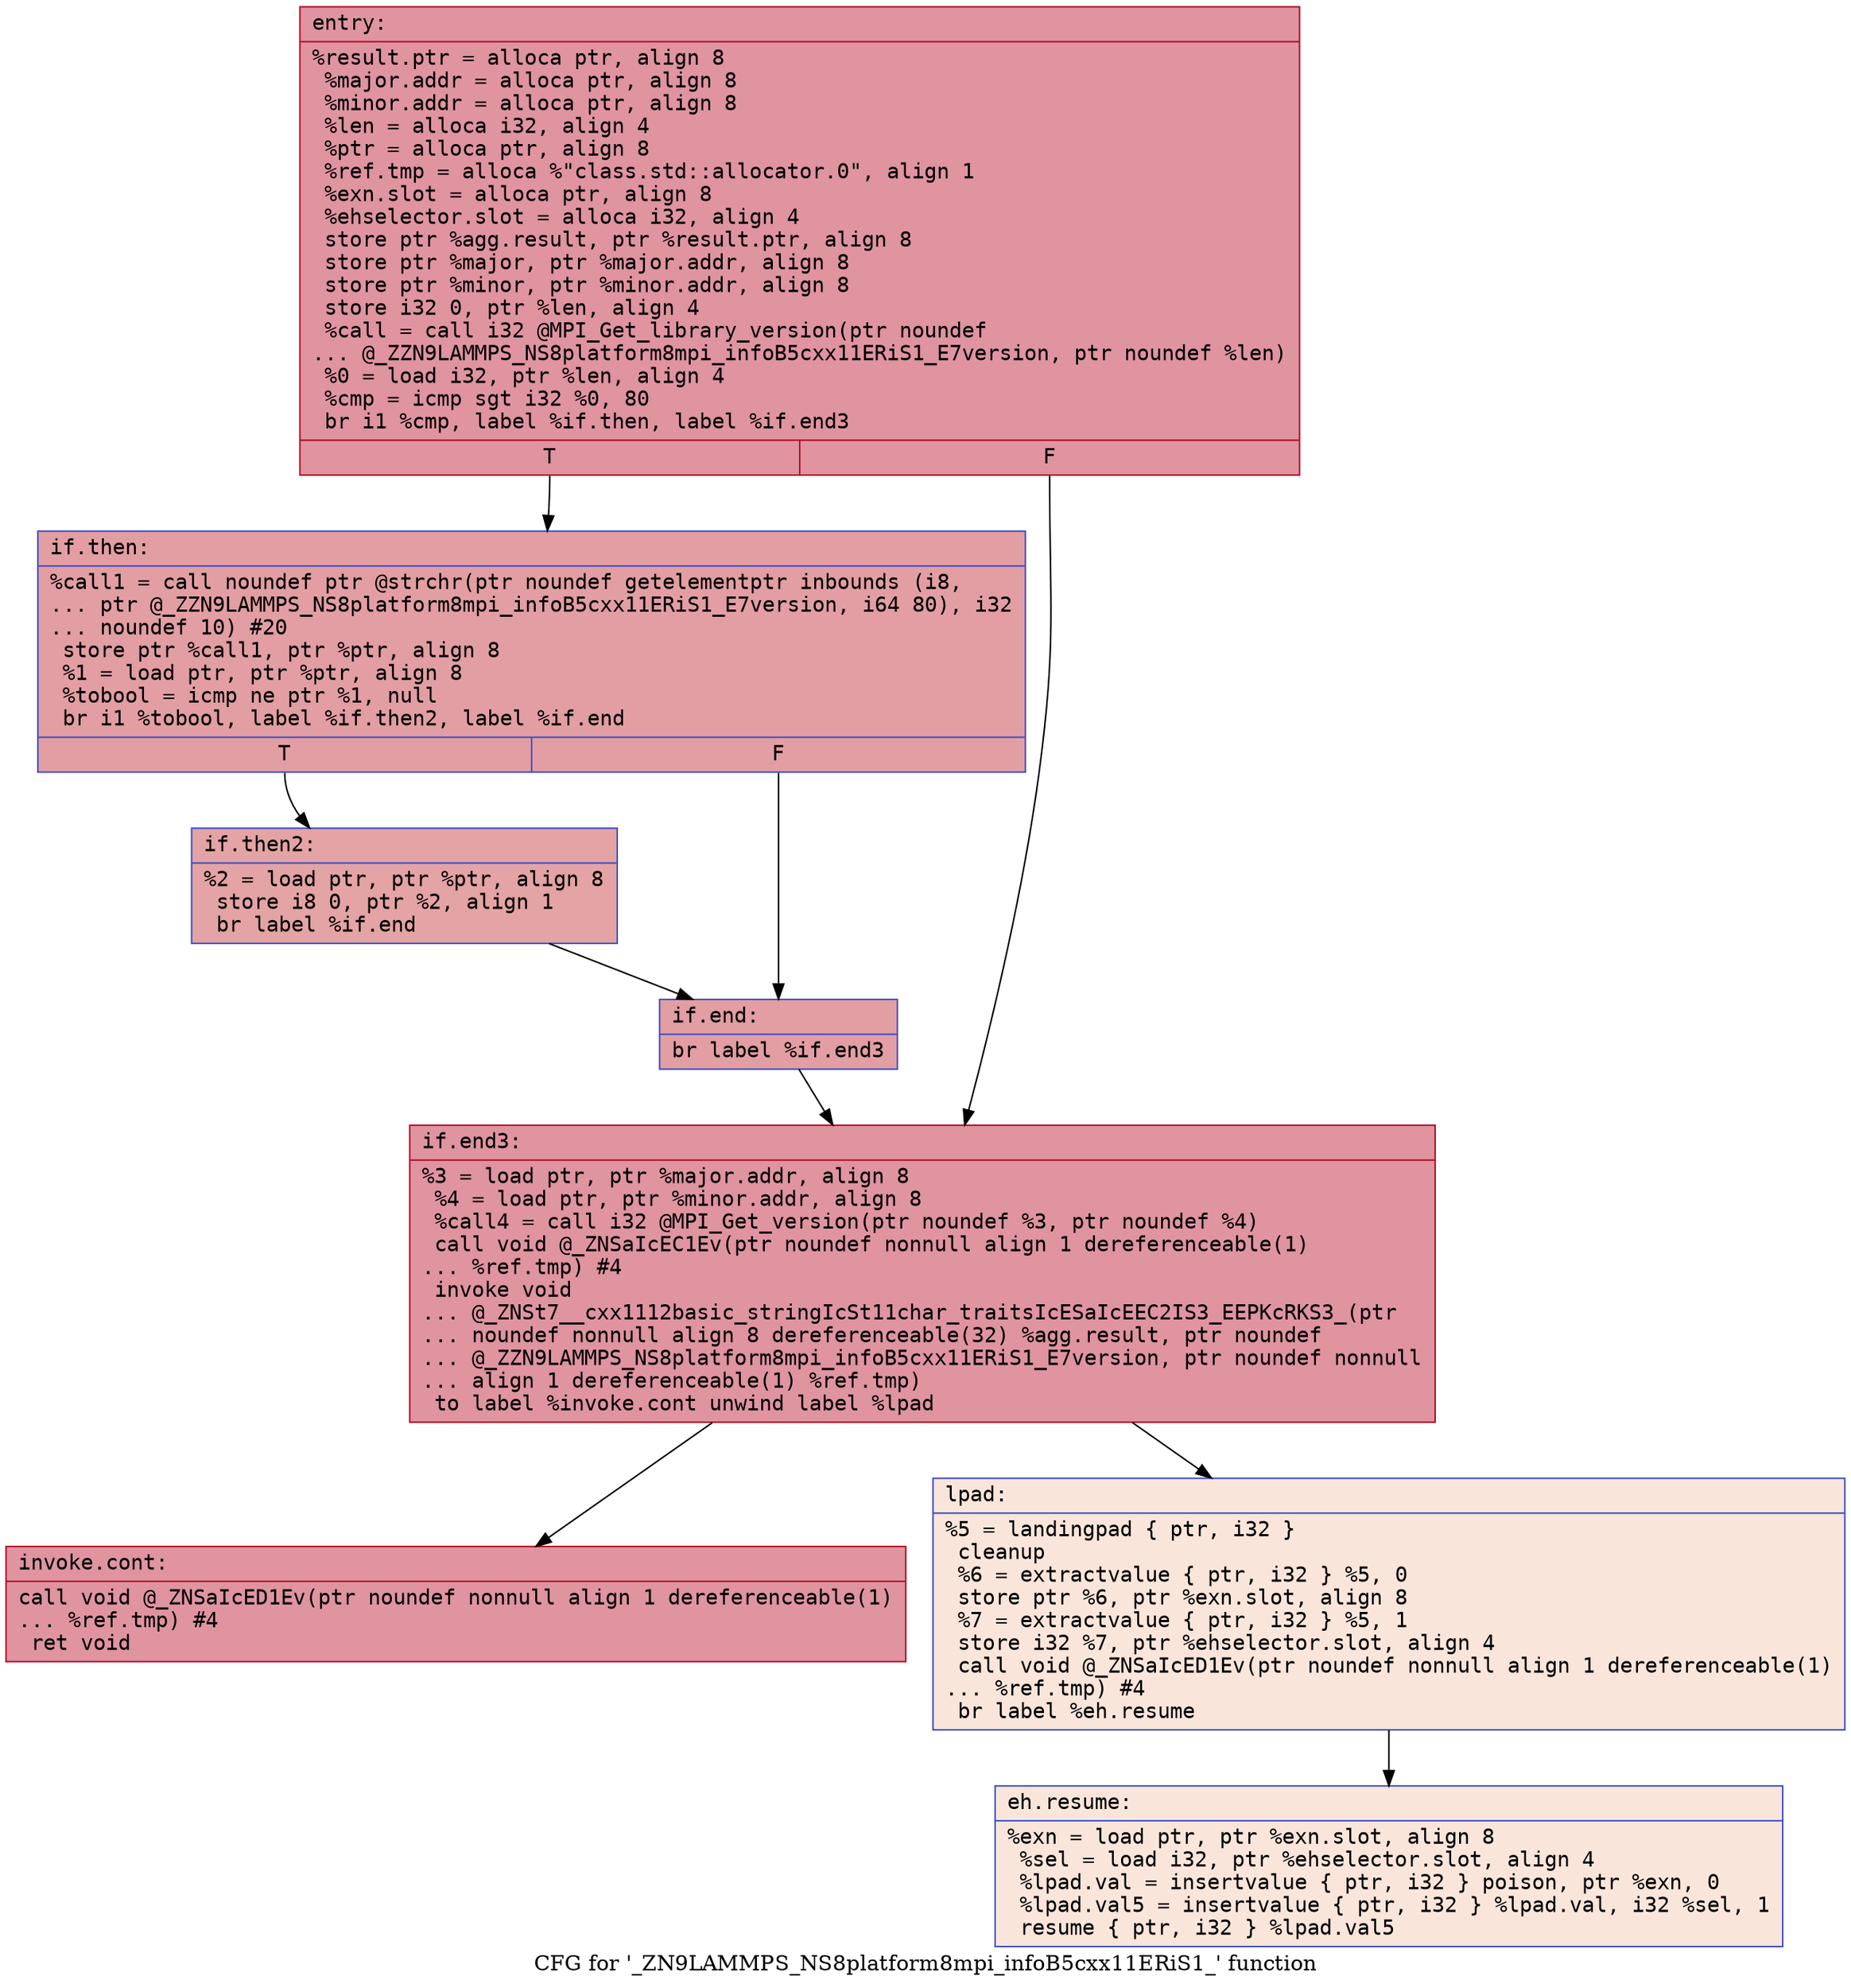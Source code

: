 digraph "CFG for '_ZN9LAMMPS_NS8platform8mpi_infoB5cxx11ERiS1_' function" {
	label="CFG for '_ZN9LAMMPS_NS8platform8mpi_infoB5cxx11ERiS1_' function";

	Node0x5651cd7b0b80 [shape=record,color="#b70d28ff", style=filled, fillcolor="#b70d2870" fontname="Courier",label="{entry:\l|  %result.ptr = alloca ptr, align 8\l  %major.addr = alloca ptr, align 8\l  %minor.addr = alloca ptr, align 8\l  %len = alloca i32, align 4\l  %ptr = alloca ptr, align 8\l  %ref.tmp = alloca %\"class.std::allocator.0\", align 1\l  %exn.slot = alloca ptr, align 8\l  %ehselector.slot = alloca i32, align 4\l  store ptr %agg.result, ptr %result.ptr, align 8\l  store ptr %major, ptr %major.addr, align 8\l  store ptr %minor, ptr %minor.addr, align 8\l  store i32 0, ptr %len, align 4\l  %call = call i32 @MPI_Get_library_version(ptr noundef\l... @_ZZN9LAMMPS_NS8platform8mpi_infoB5cxx11ERiS1_E7version, ptr noundef %len)\l  %0 = load i32, ptr %len, align 4\l  %cmp = icmp sgt i32 %0, 80\l  br i1 %cmp, label %if.then, label %if.end3\l|{<s0>T|<s1>F}}"];
	Node0x5651cd7b0b80:s0 -> Node0x5651cd7b1880[tooltip="entry -> if.then\nProbability 50.00%" ];
	Node0x5651cd7b0b80:s1 -> Node0x5651cd7b1950[tooltip="entry -> if.end3\nProbability 50.00%" ];
	Node0x5651cd7b1880 [shape=record,color="#3d50c3ff", style=filled, fillcolor="#be242e70" fontname="Courier",label="{if.then:\l|  %call1 = call noundef ptr @strchr(ptr noundef getelementptr inbounds (i8,\l... ptr @_ZZN9LAMMPS_NS8platform8mpi_infoB5cxx11ERiS1_E7version, i64 80), i32\l... noundef 10) #20\l  store ptr %call1, ptr %ptr, align 8\l  %1 = load ptr, ptr %ptr, align 8\l  %tobool = icmp ne ptr %1, null\l  br i1 %tobool, label %if.then2, label %if.end\l|{<s0>T|<s1>F}}"];
	Node0x5651cd7b1880:s0 -> Node0x5651cd7b2150[tooltip="if.then -> if.then2\nProbability 62.50%" ];
	Node0x5651cd7b1880:s1 -> Node0x5651cd7b2230[tooltip="if.then -> if.end\nProbability 37.50%" ];
	Node0x5651cd7b2150 [shape=record,color="#3d50c3ff", style=filled, fillcolor="#c32e3170" fontname="Courier",label="{if.then2:\l|  %2 = load ptr, ptr %ptr, align 8\l  store i8 0, ptr %2, align 1\l  br label %if.end\l}"];
	Node0x5651cd7b2150 -> Node0x5651cd7b2230[tooltip="if.then2 -> if.end\nProbability 100.00%" ];
	Node0x5651cd7b2230 [shape=record,color="#3d50c3ff", style=filled, fillcolor="#be242e70" fontname="Courier",label="{if.end:\l|  br label %if.end3\l}"];
	Node0x5651cd7b2230 -> Node0x5651cd7b1950[tooltip="if.end -> if.end3\nProbability 100.00%" ];
	Node0x5651cd7b1950 [shape=record,color="#b70d28ff", style=filled, fillcolor="#b70d2870" fontname="Courier",label="{if.end3:\l|  %3 = load ptr, ptr %major.addr, align 8\l  %4 = load ptr, ptr %minor.addr, align 8\l  %call4 = call i32 @MPI_Get_version(ptr noundef %3, ptr noundef %4)\l  call void @_ZNSaIcEC1Ev(ptr noundef nonnull align 1 dereferenceable(1)\l... %ref.tmp) #4\l  invoke void\l... @_ZNSt7__cxx1112basic_stringIcSt11char_traitsIcESaIcEEC2IS3_EEPKcRKS3_(ptr\l... noundef nonnull align 8 dereferenceable(32) %agg.result, ptr noundef\l... @_ZZN9LAMMPS_NS8platform8mpi_infoB5cxx11ERiS1_E7version, ptr noundef nonnull\l... align 1 dereferenceable(1) %ref.tmp)\l          to label %invoke.cont unwind label %lpad\l}"];
	Node0x5651cd7b1950 -> Node0x5651cd7b2a10[tooltip="if.end3 -> invoke.cont\nProbability 100.00%" ];
	Node0x5651cd7b1950 -> Node0x5651cd7b2a90[tooltip="if.end3 -> lpad\nProbability 0.00%" ];
	Node0x5651cd7b2a10 [shape=record,color="#b70d28ff", style=filled, fillcolor="#b70d2870" fontname="Courier",label="{invoke.cont:\l|  call void @_ZNSaIcED1Ev(ptr noundef nonnull align 1 dereferenceable(1)\l... %ref.tmp) #4\l  ret void\l}"];
	Node0x5651cd7b2a90 [shape=record,color="#3d50c3ff", style=filled, fillcolor="#f4c5ad70" fontname="Courier",label="{lpad:\l|  %5 = landingpad \{ ptr, i32 \}\l          cleanup\l  %6 = extractvalue \{ ptr, i32 \} %5, 0\l  store ptr %6, ptr %exn.slot, align 8\l  %7 = extractvalue \{ ptr, i32 \} %5, 1\l  store i32 %7, ptr %ehselector.slot, align 4\l  call void @_ZNSaIcED1Ev(ptr noundef nonnull align 1 dereferenceable(1)\l... %ref.tmp) #4\l  br label %eh.resume\l}"];
	Node0x5651cd7b2a90 -> Node0x5651cd7b3140[tooltip="lpad -> eh.resume\nProbability 100.00%" ];
	Node0x5651cd7b3140 [shape=record,color="#3d50c3ff", style=filled, fillcolor="#f4c5ad70" fontname="Courier",label="{eh.resume:\l|  %exn = load ptr, ptr %exn.slot, align 8\l  %sel = load i32, ptr %ehselector.slot, align 4\l  %lpad.val = insertvalue \{ ptr, i32 \} poison, ptr %exn, 0\l  %lpad.val5 = insertvalue \{ ptr, i32 \} %lpad.val, i32 %sel, 1\l  resume \{ ptr, i32 \} %lpad.val5\l}"];
}

